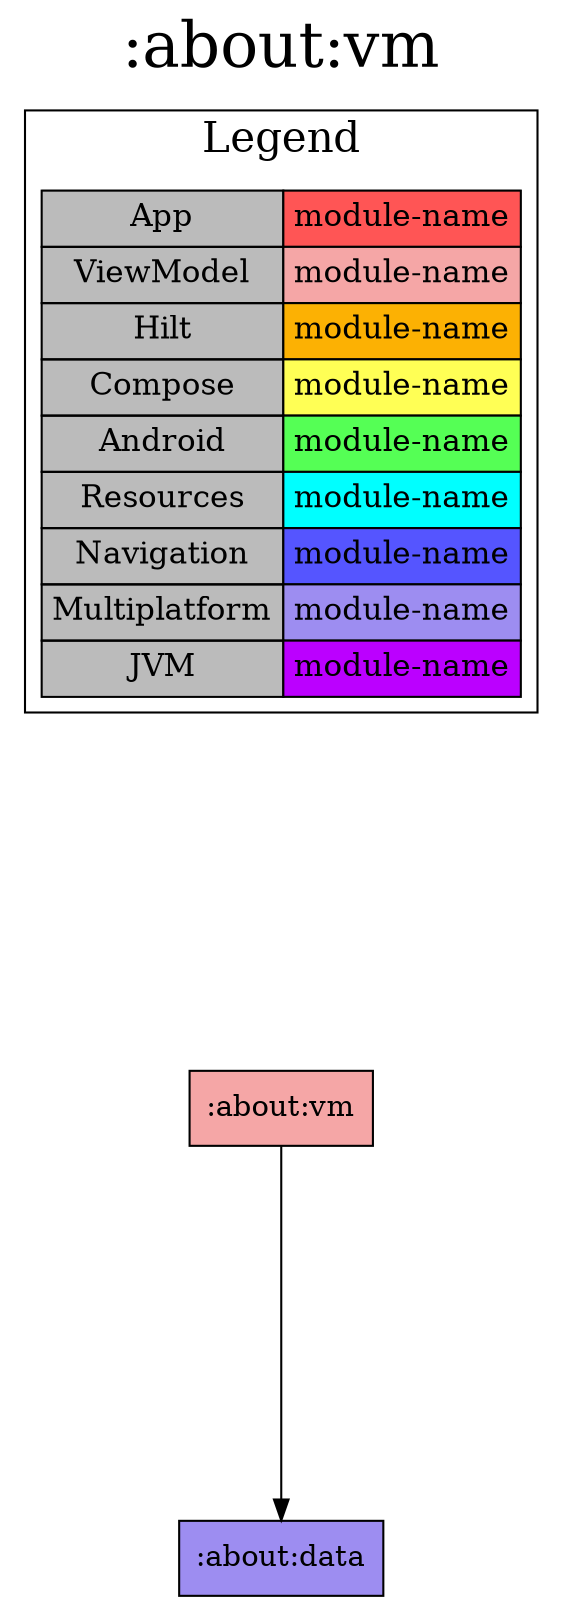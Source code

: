 digraph {
edge ["dir"="forward"]
graph ["dpi"="100","label"=":about:vm","labelloc"="t","fontsize"="30","ranksep"="2.5","rankdir"="TB"]
node ["style"="filled"]
":about:vm" ["fillcolor"="#F5A6A6","shape"="box"]
":about:data" ["fillcolor"="#9D8DF1","shape"="box"]
{
edge ["dir"="none"]
graph ["rank"="same"]
}
":about:vm" -> ":about:data"
subgraph "cluster_legend" {
edge ["dir"="none"]
graph ["label"="Legend","fontsize"="20"]
"Legend" ["style"="filled","fillcolor"="#bbbbbb","shape"="none","margin"="0","fontsize"="15","label"=<
<TABLE BORDER="0" CELLBORDER="1" CELLSPACING="0" CELLPADDING="4">
<TR><TD>App</TD><TD BGCOLOR="#FF5555">module-name</TD></TR>
<TR><TD>ViewModel</TD><TD BGCOLOR="#F5A6A6">module-name</TD></TR>
<TR><TD>Hilt</TD><TD BGCOLOR="#FCB103">module-name</TD></TR>
<TR><TD>Compose</TD><TD BGCOLOR="#FFFF55">module-name</TD></TR>
<TR><TD>Android</TD><TD BGCOLOR="#55FF55">module-name</TD></TR>
<TR><TD>Resources</TD><TD BGCOLOR="#00FFFF">module-name</TD></TR>
<TR><TD>Navigation</TD><TD BGCOLOR="#5555FF">module-name</TD></TR>
<TR><TD>Multiplatform</TD><TD BGCOLOR="#9D8DF1">module-name</TD></TR>
<TR><TD>JVM</TD><TD BGCOLOR="#BB00FF">module-name</TD></TR>
</TABLE>
>]
} -> ":about:vm" ["style"="invis"]
}